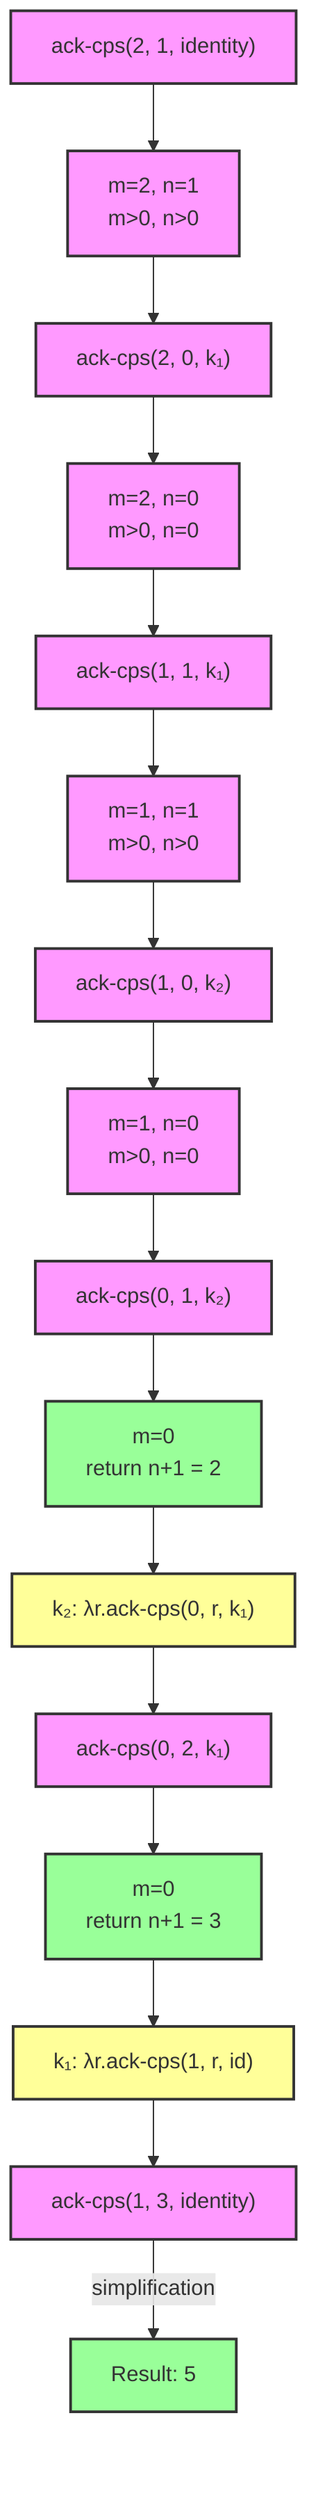 graph TD
    classDef baseCase fill:#9f9,stroke:#333,stroke-width:2px
    classDef recursive fill:#f9f,stroke:#333,stroke-width:2px
    classDef continuation fill:#ff9,stroke:#333,stroke-width:2px

    START["ack-cps(2, 1, identity)"]:::recursive
    A21["m=2, n=1<br/>m>0, n>0"]:::recursive
    A20["ack-cps(2, 0, k₁)"]:::recursive
    A20R["m=2, n=0<br/>m>0, n=0"]:::recursive
    A10["ack-cps(1, 1, k₁)"]:::recursive
    A10R["m=1, n=1<br/>m>0, n>0"]:::recursive
    A00["ack-cps(1, 0, k₂)"]:::recursive
    A00R["m=1, n=0<br/>m>0, n=0"]:::recursive
    A01["ack-cps(0, 1, k₂)"]:::recursive
    BASE1["m=0<br/>return n+1 = 2"]:::baseCase
    K2["k₂: λr.ack-cps(0, r, k₁)"]:::continuation
    A02["ack-cps(0, 2, k₁)"]:::recursive
    BASE2["m=0<br/>return n+1 = 3"]:::baseCase
    K1["k₁: λr.ack-cps(1, r, id)"]:::continuation
    A13["ack-cps(1, 3, identity)"]:::recursive
    FINAL["Result: 5"]:::baseCase

    START --> A21
    A21 --> A20
    A20 --> A20R
    A20R --> A10
    A10 --> A10R
    A10R --> A00
    A00 --> A00R
    A00R --> A01
    A01 --> BASE1
    BASE1 --> K2
    K2 --> A02
    A02 --> BASE2
    BASE2 --> K1
    K1 --> A13
    A13 -->|"simplification"| FINAL